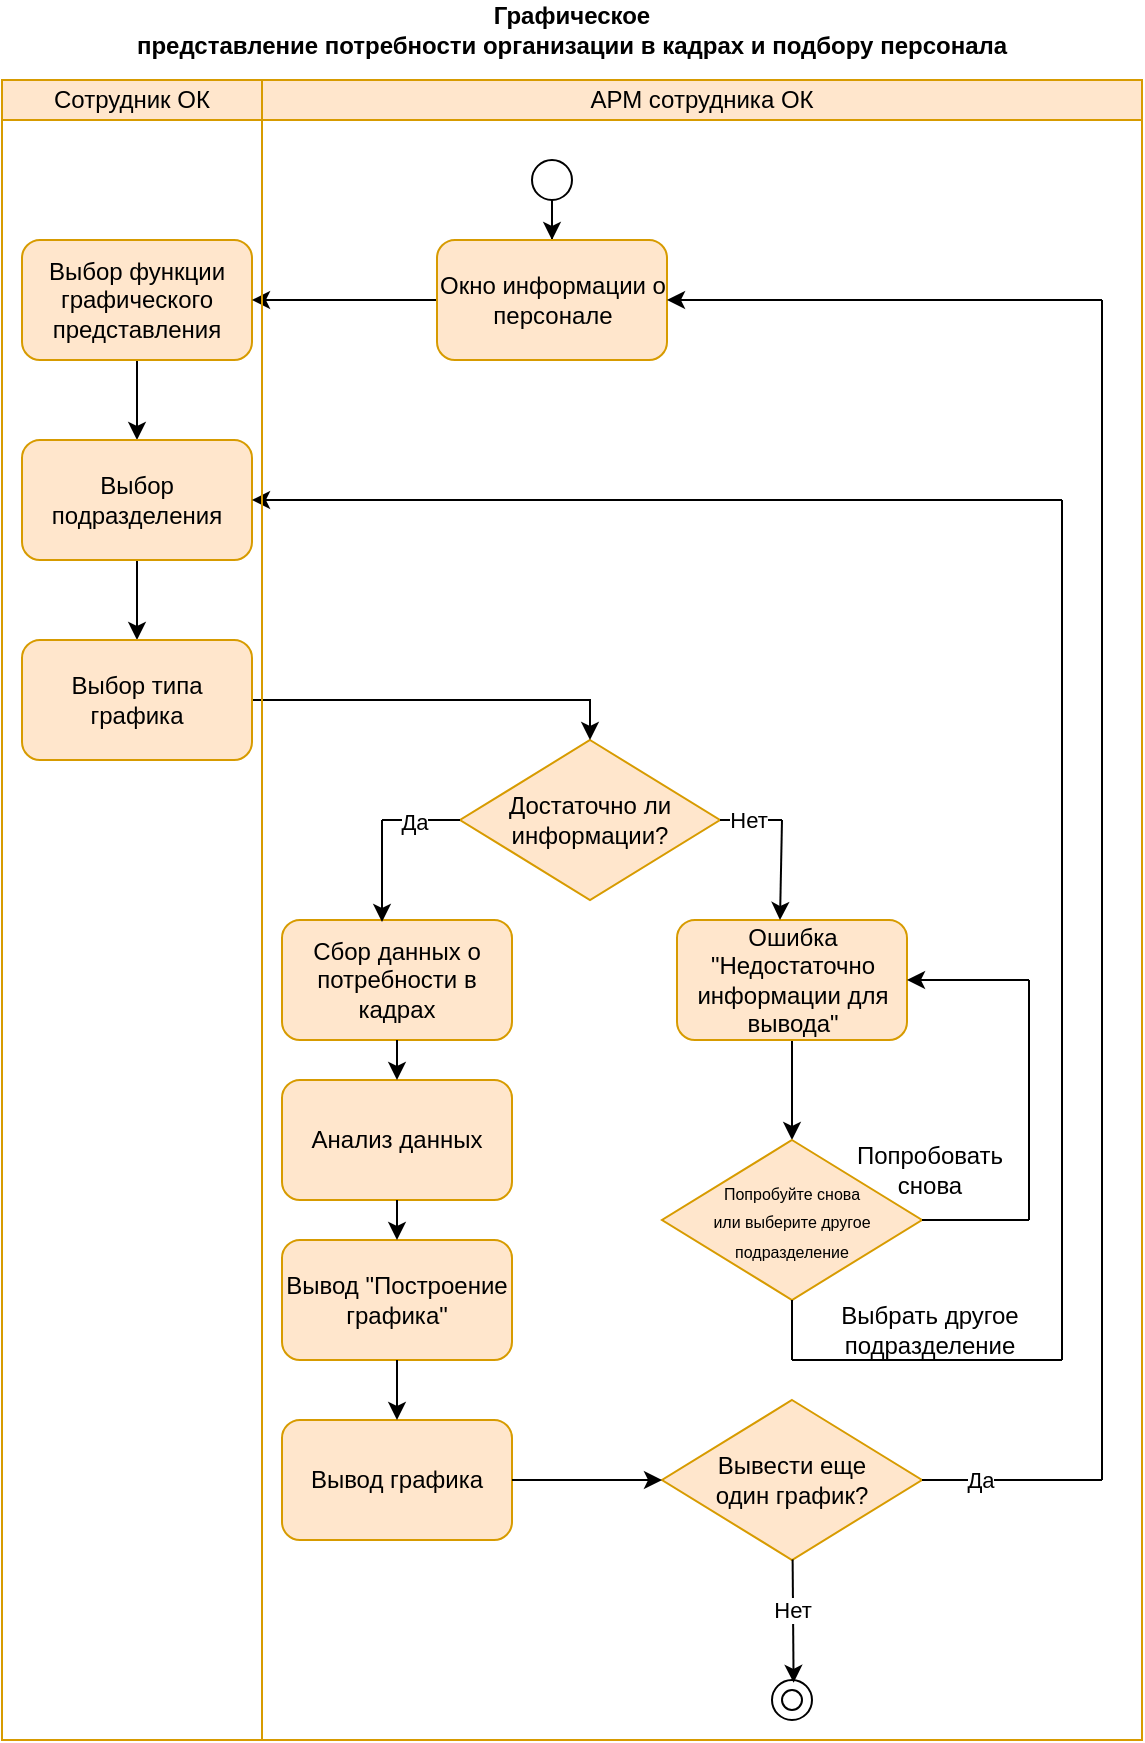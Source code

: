 <mxfile version="21.8.2" type="device">
  <diagram name="Страница — 1" id="9ry_1LBACCWDfjytCrjM">
    <mxGraphModel dx="1639" dy="949" grid="1" gridSize="10" guides="1" tooltips="1" connect="1" arrows="1" fold="1" page="1" pageScale="1" pageWidth="827" pageHeight="1169" math="0" shadow="0">
      <root>
        <mxCell id="0" />
        <mxCell id="1" parent="0" />
        <mxCell id="hbkQ9FTmDwJN8hjqwuU7-1" value="Сотрудник ОК" style="rounded=0;whiteSpace=wrap;html=1;fillColor=#ffe6cc;strokeColor=#d79b00;" vertex="1" parent="1">
          <mxGeometry x="120" y="120" width="130" height="20" as="geometry" />
        </mxCell>
        <mxCell id="hbkQ9FTmDwJN8hjqwuU7-3" value="АРМ сотрудника ОК" style="rounded=0;whiteSpace=wrap;html=1;fillColor=#ffe6cc;strokeColor=#d79b00;" vertex="1" parent="1">
          <mxGeometry x="250" y="120" width="440" height="20" as="geometry" />
        </mxCell>
        <mxCell id="hbkQ9FTmDwJN8hjqwuU7-4" value="&lt;strong&gt;Графическое&lt;br/&gt;представление потребности организации в кадрах и подбору персонала&lt;/strong&gt;" style="text;html=1;strokeColor=none;fillColor=none;align=center;verticalAlign=middle;whiteSpace=wrap;rounded=0;" vertex="1" parent="1">
          <mxGeometry x="120" y="80" width="570" height="30" as="geometry" />
        </mxCell>
        <mxCell id="hbkQ9FTmDwJN8hjqwuU7-12" value="" style="edgeStyle=orthogonalEdgeStyle;rounded=0;orthogonalLoop=1;jettySize=auto;html=1;" edge="1" parent="1" source="hbkQ9FTmDwJN8hjqwuU7-5" target="hbkQ9FTmDwJN8hjqwuU7-7">
          <mxGeometry relative="1" as="geometry" />
        </mxCell>
        <mxCell id="hbkQ9FTmDwJN8hjqwuU7-5" value="" style="ellipse;whiteSpace=wrap;html=1;" vertex="1" parent="1">
          <mxGeometry x="385" y="160" width="20" height="20" as="geometry" />
        </mxCell>
        <mxCell id="hbkQ9FTmDwJN8hjqwuU7-14" value="" style="edgeStyle=orthogonalEdgeStyle;rounded=0;orthogonalLoop=1;jettySize=auto;html=1;" edge="1" parent="1" source="hbkQ9FTmDwJN8hjqwuU7-6" target="hbkQ9FTmDwJN8hjqwuU7-10">
          <mxGeometry relative="1" as="geometry" />
        </mxCell>
        <mxCell id="hbkQ9FTmDwJN8hjqwuU7-6" value="Выбор функции графического представления" style="rounded=1;whiteSpace=wrap;html=1;fillColor=#ffe6cc;strokeColor=#d79b00;" vertex="1" parent="1">
          <mxGeometry x="130" y="200" width="115" height="60" as="geometry" />
        </mxCell>
        <mxCell id="hbkQ9FTmDwJN8hjqwuU7-13" value="" style="edgeStyle=orthogonalEdgeStyle;rounded=0;orthogonalLoop=1;jettySize=auto;html=1;" edge="1" parent="1" source="hbkQ9FTmDwJN8hjqwuU7-7" target="hbkQ9FTmDwJN8hjqwuU7-6">
          <mxGeometry relative="1" as="geometry" />
        </mxCell>
        <mxCell id="hbkQ9FTmDwJN8hjqwuU7-7" value="Окно информации о персонале" style="rounded=1;whiteSpace=wrap;html=1;fillColor=#ffe6cc;strokeColor=#d79b00;" vertex="1" parent="1">
          <mxGeometry x="337.5" y="200" width="115" height="60" as="geometry" />
        </mxCell>
        <mxCell id="hbkQ9FTmDwJN8hjqwuU7-8" value="Достаточно ли информации?" style="rhombus;whiteSpace=wrap;html=1;fillColor=#ffe6cc;strokeColor=#d79b00;" vertex="1" parent="1">
          <mxGeometry x="349" y="450" width="130" height="80" as="geometry" />
        </mxCell>
        <mxCell id="hbkQ9FTmDwJN8hjqwuU7-21" style="edgeStyle=orthogonalEdgeStyle;rounded=0;orthogonalLoop=1;jettySize=auto;html=1;entryX=0.5;entryY=0;entryDx=0;entryDy=0;" edge="1" parent="1" source="hbkQ9FTmDwJN8hjqwuU7-9" target="hbkQ9FTmDwJN8hjqwuU7-19">
          <mxGeometry relative="1" as="geometry" />
        </mxCell>
        <mxCell id="hbkQ9FTmDwJN8hjqwuU7-9" value="Ошибка &quot;Недостаточно информации для вывода&quot;" style="rounded=1;whiteSpace=wrap;html=1;fillColor=#ffe6cc;strokeColor=#d79b00;" vertex="1" parent="1">
          <mxGeometry x="457.5" y="540" width="115" height="60" as="geometry" />
        </mxCell>
        <mxCell id="hbkQ9FTmDwJN8hjqwuU7-15" value="" style="edgeStyle=orthogonalEdgeStyle;rounded=0;orthogonalLoop=1;jettySize=auto;html=1;" edge="1" parent="1" source="hbkQ9FTmDwJN8hjqwuU7-10" target="hbkQ9FTmDwJN8hjqwuU7-11">
          <mxGeometry relative="1" as="geometry" />
        </mxCell>
        <mxCell id="hbkQ9FTmDwJN8hjqwuU7-10" value="Выбор подразделения" style="rounded=1;whiteSpace=wrap;html=1;fillColor=#ffe6cc;strokeColor=#d79b00;" vertex="1" parent="1">
          <mxGeometry x="130" y="300" width="115" height="60" as="geometry" />
        </mxCell>
        <mxCell id="hbkQ9FTmDwJN8hjqwuU7-16" style="edgeStyle=orthogonalEdgeStyle;rounded=0;orthogonalLoop=1;jettySize=auto;html=1;entryX=0.5;entryY=0;entryDx=0;entryDy=0;" edge="1" parent="1" source="hbkQ9FTmDwJN8hjqwuU7-11" target="hbkQ9FTmDwJN8hjqwuU7-8">
          <mxGeometry relative="1" as="geometry" />
        </mxCell>
        <mxCell id="hbkQ9FTmDwJN8hjqwuU7-11" value="Выбор типа графика" style="rounded=1;whiteSpace=wrap;html=1;fillColor=#ffe6cc;strokeColor=#d79b00;" vertex="1" parent="1">
          <mxGeometry x="130" y="400" width="115" height="60" as="geometry" />
        </mxCell>
        <mxCell id="hbkQ9FTmDwJN8hjqwuU7-19" value="&lt;font style=&quot;font-size: 8px;&quot;&gt;Попробуйте снова &lt;br&gt;или выберите другое подразделение&lt;/font&gt;" style="rhombus;whiteSpace=wrap;html=1;fillColor=#ffe6cc;strokeColor=#d79b00;" vertex="1" parent="1">
          <mxGeometry x="450" y="650" width="130" height="80" as="geometry" />
        </mxCell>
        <mxCell id="hbkQ9FTmDwJN8hjqwuU7-22" value="" style="endArrow=none;html=1;rounded=0;" edge="1" parent="1" source="hbkQ9FTmDwJN8hjqwuU7-19">
          <mxGeometry width="50" height="50" relative="1" as="geometry">
            <mxPoint x="623.5" y="690" as="sourcePoint" />
            <mxPoint x="613.5" y="690" as="targetPoint" />
          </mxGeometry>
        </mxCell>
        <mxCell id="hbkQ9FTmDwJN8hjqwuU7-25" value="Попробовать снова" style="text;html=1;strokeColor=none;fillColor=none;align=center;verticalAlign=middle;whiteSpace=wrap;rounded=0;" vertex="1" parent="1">
          <mxGeometry x="553.5" y="650" width="60" height="30" as="geometry" />
        </mxCell>
        <mxCell id="hbkQ9FTmDwJN8hjqwuU7-26" value="" style="endArrow=none;html=1;rounded=0;" edge="1" parent="1">
          <mxGeometry width="50" height="50" relative="1" as="geometry">
            <mxPoint x="613.5" y="690" as="sourcePoint" />
            <mxPoint x="633.5" y="690" as="targetPoint" />
          </mxGeometry>
        </mxCell>
        <mxCell id="hbkQ9FTmDwJN8hjqwuU7-27" value="" style="endArrow=none;html=1;rounded=0;" edge="1" parent="1">
          <mxGeometry width="50" height="50" relative="1" as="geometry">
            <mxPoint x="633.5" y="690" as="sourcePoint" />
            <mxPoint x="633.5" y="570" as="targetPoint" />
          </mxGeometry>
        </mxCell>
        <mxCell id="hbkQ9FTmDwJN8hjqwuU7-28" value="" style="endArrow=classic;html=1;rounded=0;" edge="1" parent="1" target="hbkQ9FTmDwJN8hjqwuU7-9">
          <mxGeometry width="50" height="50" relative="1" as="geometry">
            <mxPoint x="633.5" y="570" as="sourcePoint" />
            <mxPoint x="703.5" y="500" as="targetPoint" />
          </mxGeometry>
        </mxCell>
        <mxCell id="hbkQ9FTmDwJN8hjqwuU7-30" value="Вывод &quot;Построение графика&quot;" style="rounded=1;whiteSpace=wrap;html=1;fillColor=#ffe6cc;strokeColor=#d79b00;" vertex="1" parent="1">
          <mxGeometry x="260" y="700" width="115" height="60" as="geometry" />
        </mxCell>
        <mxCell id="hbkQ9FTmDwJN8hjqwuU7-35" value="Вывод графика" style="rounded=1;whiteSpace=wrap;html=1;fillColor=#ffe6cc;strokeColor=#d79b00;" vertex="1" parent="1">
          <mxGeometry x="260" y="790" width="115" height="60" as="geometry" />
        </mxCell>
        <mxCell id="hbkQ9FTmDwJN8hjqwuU7-36" value="Сбор данных о потребности в кадрах" style="rounded=1;whiteSpace=wrap;html=1;fillColor=#ffe6cc;strokeColor=#d79b00;" vertex="1" parent="1">
          <mxGeometry x="260" y="540" width="115" height="60" as="geometry" />
        </mxCell>
        <mxCell id="hbkQ9FTmDwJN8hjqwuU7-37" value="Анализ данных" style="rounded=1;whiteSpace=wrap;html=1;fillColor=#ffe6cc;strokeColor=#d79b00;" vertex="1" parent="1">
          <mxGeometry x="260" y="620" width="115" height="60" as="geometry" />
        </mxCell>
        <mxCell id="hbkQ9FTmDwJN8hjqwuU7-38" value="&lt;font style=&quot;font-size: 12px;&quot;&gt;Вывести еще &lt;br&gt;один график?&lt;/font&gt;" style="rhombus;whiteSpace=wrap;html=1;fillColor=#ffe6cc;strokeColor=#d79b00;" vertex="1" parent="1">
          <mxGeometry x="450" y="780" width="130" height="80" as="geometry" />
        </mxCell>
        <mxCell id="hbkQ9FTmDwJN8hjqwuU7-39" value="" style="endArrow=none;html=1;rounded=0;" edge="1" parent="1" source="hbkQ9FTmDwJN8hjqwuU7-19">
          <mxGeometry width="50" height="50" relative="1" as="geometry">
            <mxPoint x="610" y="770" as="sourcePoint" />
            <mxPoint x="515" y="760" as="targetPoint" />
          </mxGeometry>
        </mxCell>
        <mxCell id="hbkQ9FTmDwJN8hjqwuU7-40" value="" style="endArrow=none;html=1;rounded=0;" edge="1" parent="1">
          <mxGeometry width="50" height="50" relative="1" as="geometry">
            <mxPoint x="515" y="760" as="sourcePoint" />
            <mxPoint x="650" y="760" as="targetPoint" />
          </mxGeometry>
        </mxCell>
        <mxCell id="hbkQ9FTmDwJN8hjqwuU7-41" value="Выбрать другое подразделение" style="text;html=1;strokeColor=none;fillColor=none;align=center;verticalAlign=middle;whiteSpace=wrap;rounded=0;" vertex="1" parent="1">
          <mxGeometry x="528.5" y="730" width="110" height="30" as="geometry" />
        </mxCell>
        <mxCell id="hbkQ9FTmDwJN8hjqwuU7-42" value="" style="endArrow=none;html=1;rounded=0;" edge="1" parent="1">
          <mxGeometry width="50" height="50" relative="1" as="geometry">
            <mxPoint x="650" y="760" as="sourcePoint" />
            <mxPoint x="650" y="330" as="targetPoint" />
          </mxGeometry>
        </mxCell>
        <mxCell id="hbkQ9FTmDwJN8hjqwuU7-43" value="" style="endArrow=classic;html=1;rounded=0;" edge="1" parent="1" target="hbkQ9FTmDwJN8hjqwuU7-10">
          <mxGeometry width="50" height="50" relative="1" as="geometry">
            <mxPoint x="650" y="330" as="sourcePoint" />
            <mxPoint x="440" y="370" as="targetPoint" />
          </mxGeometry>
        </mxCell>
        <mxCell id="hbkQ9FTmDwJN8hjqwuU7-44" value="" style="endArrow=none;html=1;rounded=0;" edge="1" parent="1" source="hbkQ9FTmDwJN8hjqwuU7-38">
          <mxGeometry width="50" height="50" relative="1" as="geometry">
            <mxPoint x="610" y="850" as="sourcePoint" />
            <mxPoint x="670" y="820" as="targetPoint" />
          </mxGeometry>
        </mxCell>
        <mxCell id="hbkQ9FTmDwJN8hjqwuU7-45" value="Да" style="edgeLabel;html=1;align=center;verticalAlign=middle;resizable=0;points=[];" vertex="1" connectable="0" parent="hbkQ9FTmDwJN8hjqwuU7-44">
          <mxGeometry x="-0.365" relative="1" as="geometry">
            <mxPoint as="offset" />
          </mxGeometry>
        </mxCell>
        <mxCell id="hbkQ9FTmDwJN8hjqwuU7-46" value="" style="endArrow=none;html=1;rounded=0;" edge="1" parent="1">
          <mxGeometry width="50" height="50" relative="1" as="geometry">
            <mxPoint x="670" y="820" as="sourcePoint" />
            <mxPoint x="670" y="230" as="targetPoint" />
          </mxGeometry>
        </mxCell>
        <mxCell id="hbkQ9FTmDwJN8hjqwuU7-47" value="" style="endArrow=classic;html=1;rounded=0;" edge="1" parent="1" target="hbkQ9FTmDwJN8hjqwuU7-7">
          <mxGeometry width="50" height="50" relative="1" as="geometry">
            <mxPoint x="670" y="230" as="sourcePoint" />
            <mxPoint x="560" y="220" as="targetPoint" />
          </mxGeometry>
        </mxCell>
        <mxCell id="hbkQ9FTmDwJN8hjqwuU7-49" value="" style="ellipse;whiteSpace=wrap;html=1;" vertex="1" parent="1">
          <mxGeometry x="505" y="920" width="20" height="20" as="geometry" />
        </mxCell>
        <mxCell id="hbkQ9FTmDwJN8hjqwuU7-50" value="" style="ellipse;whiteSpace=wrap;html=1;" vertex="1" parent="1">
          <mxGeometry x="510" y="925" width="10" height="10" as="geometry" />
        </mxCell>
        <mxCell id="hbkQ9FTmDwJN8hjqwuU7-51" value="" style="endArrow=classic;html=1;rounded=0;entryX=0.58;entryY=-0.36;entryDx=0;entryDy=0;entryPerimeter=0;" edge="1" parent="1" source="hbkQ9FTmDwJN8hjqwuU7-38" target="hbkQ9FTmDwJN8hjqwuU7-50">
          <mxGeometry width="50" height="50" relative="1" as="geometry">
            <mxPoint x="550" y="910" as="sourcePoint" />
            <mxPoint x="600" y="860" as="targetPoint" />
          </mxGeometry>
        </mxCell>
        <mxCell id="hbkQ9FTmDwJN8hjqwuU7-53" value="Нет" style="edgeLabel;html=1;align=center;verticalAlign=middle;resizable=0;points=[];" vertex="1" connectable="0" parent="hbkQ9FTmDwJN8hjqwuU7-51">
          <mxGeometry x="-0.208" y="-1" relative="1" as="geometry">
            <mxPoint as="offset" />
          </mxGeometry>
        </mxCell>
        <mxCell id="hbkQ9FTmDwJN8hjqwuU7-54" value="" style="endArrow=none;html=1;rounded=0;exitX=1;exitY=0.5;exitDx=0;exitDy=0;" edge="1" parent="1" source="hbkQ9FTmDwJN8hjqwuU7-8">
          <mxGeometry width="50" height="50" relative="1" as="geometry">
            <mxPoint x="530" y="510" as="sourcePoint" />
            <mxPoint x="510" y="490" as="targetPoint" />
          </mxGeometry>
        </mxCell>
        <mxCell id="hbkQ9FTmDwJN8hjqwuU7-56" value="Нет" style="edgeLabel;html=1;align=center;verticalAlign=middle;resizable=0;points=[];" vertex="1" connectable="0" parent="hbkQ9FTmDwJN8hjqwuU7-54">
          <mxGeometry x="0.29" y="2" relative="1" as="geometry">
            <mxPoint x="-6" y="2" as="offset" />
          </mxGeometry>
        </mxCell>
        <mxCell id="hbkQ9FTmDwJN8hjqwuU7-55" value="" style="endArrow=classic;html=1;rounded=0;" edge="1" parent="1">
          <mxGeometry width="50" height="50" relative="1" as="geometry">
            <mxPoint x="510" y="490" as="sourcePoint" />
            <mxPoint x="509" y="540" as="targetPoint" />
          </mxGeometry>
        </mxCell>
        <mxCell id="hbkQ9FTmDwJN8hjqwuU7-57" value="" style="endArrow=none;html=1;rounded=0;entryX=0;entryY=0.5;entryDx=0;entryDy=0;" edge="1" parent="1" target="hbkQ9FTmDwJN8hjqwuU7-8">
          <mxGeometry width="50" height="50" relative="1" as="geometry">
            <mxPoint x="310" y="490" as="sourcePoint" />
            <mxPoint x="310" y="500" as="targetPoint" />
          </mxGeometry>
        </mxCell>
        <mxCell id="hbkQ9FTmDwJN8hjqwuU7-61" value="Да" style="edgeLabel;html=1;align=center;verticalAlign=middle;resizable=0;points=[];" vertex="1" connectable="0" parent="hbkQ9FTmDwJN8hjqwuU7-57">
          <mxGeometry x="-0.19" y="-1" relative="1" as="geometry">
            <mxPoint as="offset" />
          </mxGeometry>
        </mxCell>
        <mxCell id="hbkQ9FTmDwJN8hjqwuU7-59" value="" style="endArrow=classic;html=1;rounded=0;" edge="1" parent="1">
          <mxGeometry width="50" height="50" relative="1" as="geometry">
            <mxPoint x="310" y="490" as="sourcePoint" />
            <mxPoint x="310" y="541" as="targetPoint" />
          </mxGeometry>
        </mxCell>
        <mxCell id="hbkQ9FTmDwJN8hjqwuU7-62" value="" style="endArrow=classic;html=1;rounded=0;" edge="1" parent="1" source="hbkQ9FTmDwJN8hjqwuU7-36" target="hbkQ9FTmDwJN8hjqwuU7-37">
          <mxGeometry width="50" height="50" relative="1" as="geometry">
            <mxPoint x="380" y="670" as="sourcePoint" />
            <mxPoint x="430" y="620" as="targetPoint" />
          </mxGeometry>
        </mxCell>
        <mxCell id="hbkQ9FTmDwJN8hjqwuU7-64" value="" style="endArrow=classic;html=1;rounded=0;" edge="1" parent="1" source="hbkQ9FTmDwJN8hjqwuU7-37" target="hbkQ9FTmDwJN8hjqwuU7-30">
          <mxGeometry width="50" height="50" relative="1" as="geometry">
            <mxPoint x="190" y="730" as="sourcePoint" />
            <mxPoint x="240" y="680" as="targetPoint" />
          </mxGeometry>
        </mxCell>
        <mxCell id="hbkQ9FTmDwJN8hjqwuU7-65" value="" style="endArrow=classic;html=1;rounded=0;" edge="1" parent="1" source="hbkQ9FTmDwJN8hjqwuU7-30" target="hbkQ9FTmDwJN8hjqwuU7-35">
          <mxGeometry width="50" height="50" relative="1" as="geometry">
            <mxPoint x="140" y="810" as="sourcePoint" />
            <mxPoint x="190" y="760" as="targetPoint" />
          </mxGeometry>
        </mxCell>
        <mxCell id="hbkQ9FTmDwJN8hjqwuU7-66" value="" style="endArrow=classic;html=1;rounded=0;" edge="1" parent="1" source="hbkQ9FTmDwJN8hjqwuU7-35" target="hbkQ9FTmDwJN8hjqwuU7-38">
          <mxGeometry width="50" height="50" relative="1" as="geometry">
            <mxPoint x="340" y="910" as="sourcePoint" />
            <mxPoint x="390" y="860" as="targetPoint" />
          </mxGeometry>
        </mxCell>
        <mxCell id="hbkQ9FTmDwJN8hjqwuU7-67" value="" style="rounded=0;whiteSpace=wrap;html=1;fillColor=none;strokeColor=#d79b00;" vertex="1" parent="1">
          <mxGeometry x="120" y="140" width="130" height="810" as="geometry" />
        </mxCell>
        <mxCell id="hbkQ9FTmDwJN8hjqwuU7-71" value="" style="rounded=0;whiteSpace=wrap;html=1;fillColor=none;strokeColor=#d79b00;" vertex="1" parent="1">
          <mxGeometry x="250" y="140" width="440" height="810" as="geometry" />
        </mxCell>
      </root>
    </mxGraphModel>
  </diagram>
</mxfile>
